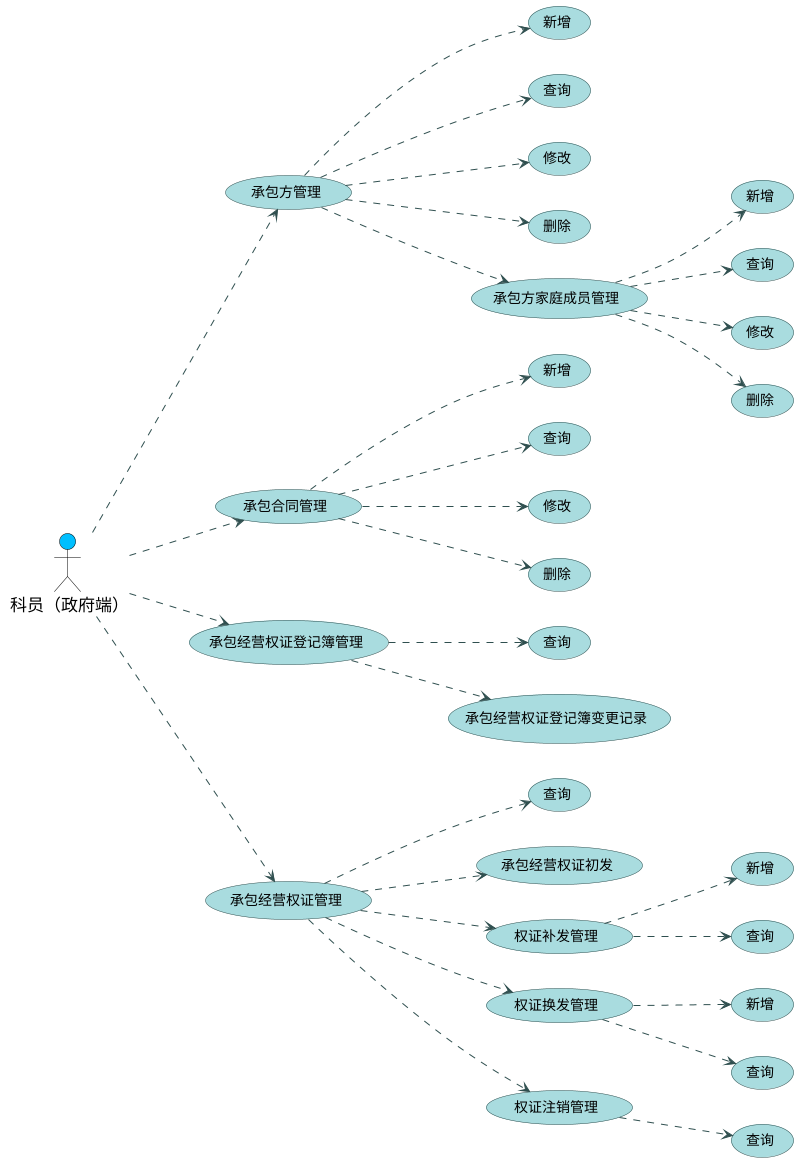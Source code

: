 @startuml

skinparam actor {
BorderColor black
BackgroundColor DeepSkyBlue
FontName Aapex
FontSize 17

}
skinparam usecase {
BackgroundColor #A9DCDF
BorderColor DarkSlateGray
ArrowColor DarkSlateGray
ActorBorderColor black
ActorFontName Aapex
ActorFontSize 17
}
left to right direction

actor : 科员（政府端）: as a


usecase 承包方管理 as b
usecase 新增 as b1
usecase 查询 as b2
usecase 修改 as b3
usecase 删除 as b4

usecase 承包方家庭成员管理 as f
usecase 新增 as f1
usecase 查询 as f2
usecase 修改 as f3
usecase 删除 as f4

usecase 承包合同管理 as c
usecase 新增 as c1
usecase 查询 as c2
usecase 修改 as c3
usecase 删除 as c4

usecase 承包经营权证登记簿管理 as d
usecase 查询 as d1
usecase 承包经营权证登记簿变更记录 as d2

usecase 承包经营权证管理 as e
usecase 查询 as e1
usecase 承包经营权证初发 as e2

usecase 权证补发管理 as g
usecase 新增 as g1
usecase 查询 as g2
usecase 权证换发管理 as h
usecase 新增 as h1
usecase 查询 as h2
usecase 权证注销管理 as i
usecase 查询 as i1



a .-> b
a .-> c
a .-> d
a .-> e

b .-> f
b .-> b1
b .-> b2
b .-> b3
b .-> b4

c .-> c1
c .-> c2
c .-> c3
c .-> c4

d .-> d1
d .-> d2

e .-> e1
e .-> e2

e .-> g
e .-> h
e .-> i


f .-> f1
f .-> f2
f .-> f3
f .-> f4

g .-> g1
g .-> g2
h .-> h1
h .-> h2
i .-> i1



@enduml

